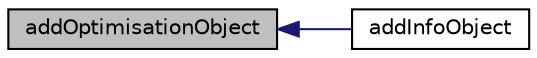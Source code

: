 digraph "addOptimisationObject"
{
  bgcolor="transparent";
  edge [fontname="Helvetica",fontsize="10",labelfontname="Helvetica",labelfontsize="10"];
  node [fontname="Helvetica",fontsize="10",shape=record];
  rankdir="LR";
  Node1 [label="addOptimisationObject",height=0.2,width=0.4,color="black", fillcolor="grey75", style="filled", fontcolor="black"];
  Node1 -> Node2 [dir="back",color="midnightblue",fontsize="10",style="solid",fontname="Helvetica"];
  Node2 [label="addInfoObject",height=0.2,width=0.4,color="black",URL="$a10998.html#a8bf3573cf4a04bd59eb73ab3630f2026",tooltip="Register info switch read/write object. "];
}

